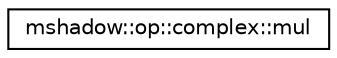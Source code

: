 digraph "Graphical Class Hierarchy"
{
 // LATEX_PDF_SIZE
  edge [fontname="Helvetica",fontsize="10",labelfontname="Helvetica",labelfontsize="10"];
  node [fontname="Helvetica",fontsize="10",shape=record];
  rankdir="LR";
  Node0 [label="mshadow::op::complex::mul",height=0.2,width=0.4,color="black", fillcolor="white", style="filled",URL="$structmshadow_1_1op_1_1complex_1_1mul.html",tooltip=" "];
}
